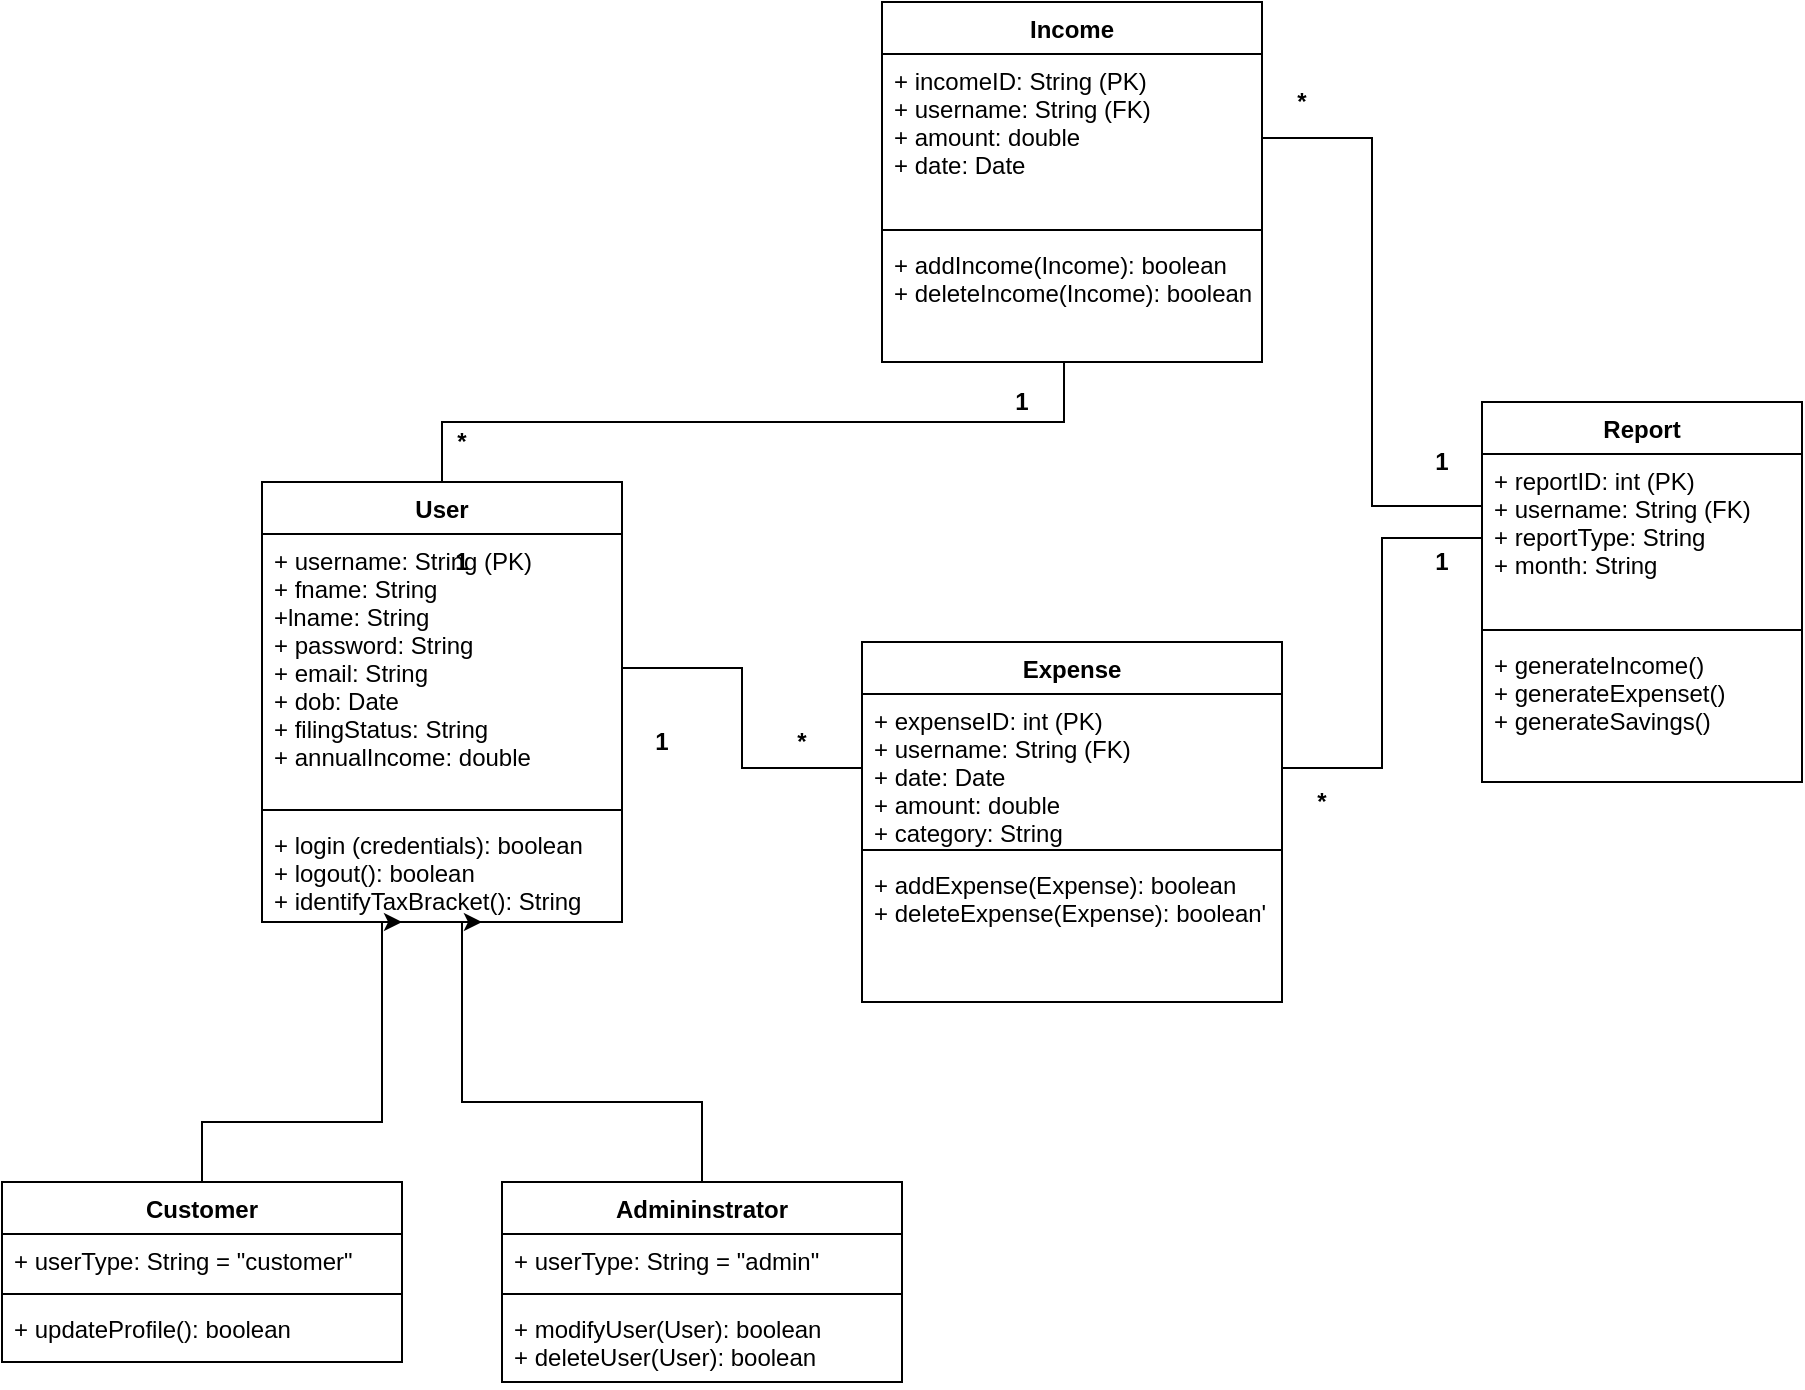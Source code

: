 <mxfile version="14.4.5" type="github">
  <diagram name="Page-1" id="efa7a0a1-bf9b-a30e-e6df-94a7791c09e9">
    <mxGraphModel dx="1422" dy="762" grid="1" gridSize="10" guides="1" tooltips="1" connect="1" arrows="1" fold="1" page="1" pageScale="1" pageWidth="826" pageHeight="1169" background="#ffffff" math="0" shadow="0">
      <root>
        <mxCell id="0" />
        <mxCell id="1" parent="0" />
        <mxCell id="gfM7-F49lEuLRjhy5ONM-160" style="edgeStyle=orthogonalEdgeStyle;rounded=0;orthogonalLoop=1;jettySize=auto;html=1;entryX=0.479;entryY=1;entryDx=0;entryDy=0;entryPerimeter=0;endArrow=none;endFill=0;" edge="1" parent="1" source="gfM7-F49lEuLRjhy5ONM-114" target="gfM7-F49lEuLRjhy5ONM-159">
          <mxGeometry relative="1" as="geometry" />
        </mxCell>
        <mxCell id="gfM7-F49lEuLRjhy5ONM-114" value="User" style="swimlane;fontStyle=1;align=center;verticalAlign=top;childLayout=stackLayout;horizontal=1;startSize=26;horizontalStack=0;resizeParent=1;resizeParentMax=0;resizeLast=0;collapsible=1;marginBottom=0;" vertex="1" parent="1">
          <mxGeometry x="180" y="270" width="180" height="220" as="geometry" />
        </mxCell>
        <mxCell id="gfM7-F49lEuLRjhy5ONM-115" value="+ username: String (PK)&#xa;+ fname: String&#xa;+lname: String&#xa;+ password: String&#xa;+ email: String &#xa;+ dob: Date&#xa;+ filingStatus: String&#xa;+ annualIncome: double&#xa;" style="text;strokeColor=none;fillColor=none;align=left;verticalAlign=top;spacingLeft=4;spacingRight=4;overflow=hidden;rotatable=0;points=[[0,0.5],[1,0.5]];portConstraint=eastwest;" vertex="1" parent="gfM7-F49lEuLRjhy5ONM-114">
          <mxGeometry y="26" width="180" height="134" as="geometry" />
        </mxCell>
        <mxCell id="gfM7-F49lEuLRjhy5ONM-116" value="" style="line;strokeWidth=1;fillColor=none;align=left;verticalAlign=middle;spacingTop=-1;spacingLeft=3;spacingRight=3;rotatable=0;labelPosition=right;points=[];portConstraint=eastwest;" vertex="1" parent="gfM7-F49lEuLRjhy5ONM-114">
          <mxGeometry y="160" width="180" height="8" as="geometry" />
        </mxCell>
        <mxCell id="gfM7-F49lEuLRjhy5ONM-117" value="+ login (credentials): boolean&#xa;+ logout(): boolean&#xa;+ identifyTaxBracket(): String" style="text;strokeColor=none;fillColor=none;align=left;verticalAlign=top;spacingLeft=4;spacingRight=4;overflow=hidden;rotatable=0;points=[[0,0.5],[1,0.5]];portConstraint=eastwest;" vertex="1" parent="gfM7-F49lEuLRjhy5ONM-114">
          <mxGeometry y="168" width="180" height="52" as="geometry" />
        </mxCell>
        <mxCell id="gfM7-F49lEuLRjhy5ONM-143" style="edgeStyle=orthogonalEdgeStyle;rounded=0;orthogonalLoop=1;jettySize=auto;html=1;entryX=0.611;entryY=1;entryDx=0;entryDy=0;entryPerimeter=0;" edge="1" parent="1" source="gfM7-F49lEuLRjhy5ONM-139" target="gfM7-F49lEuLRjhy5ONM-117">
          <mxGeometry relative="1" as="geometry">
            <mxPoint x="280" y="560" as="targetPoint" />
            <Array as="points">
              <mxPoint x="400" y="580" />
              <mxPoint x="280" y="580" />
            </Array>
          </mxGeometry>
        </mxCell>
        <mxCell id="gfM7-F49lEuLRjhy5ONM-139" value="Admininstrator" style="swimlane;fontStyle=1;align=center;verticalAlign=top;childLayout=stackLayout;horizontal=1;startSize=26;horizontalStack=0;resizeParent=1;resizeParentMax=0;resizeLast=0;collapsible=1;marginBottom=0;" vertex="1" parent="1">
          <mxGeometry x="300" y="620" width="200" height="100" as="geometry" />
        </mxCell>
        <mxCell id="gfM7-F49lEuLRjhy5ONM-140" value="+ userType: String = &quot;admin&quot;" style="text;strokeColor=none;fillColor=none;align=left;verticalAlign=top;spacingLeft=4;spacingRight=4;overflow=hidden;rotatable=0;points=[[0,0.5],[1,0.5]];portConstraint=eastwest;" vertex="1" parent="gfM7-F49lEuLRjhy5ONM-139">
          <mxGeometry y="26" width="200" height="26" as="geometry" />
        </mxCell>
        <mxCell id="gfM7-F49lEuLRjhy5ONM-141" value="" style="line;strokeWidth=1;fillColor=none;align=left;verticalAlign=middle;spacingTop=-1;spacingLeft=3;spacingRight=3;rotatable=0;labelPosition=right;points=[];portConstraint=eastwest;" vertex="1" parent="gfM7-F49lEuLRjhy5ONM-139">
          <mxGeometry y="52" width="200" height="8" as="geometry" />
        </mxCell>
        <mxCell id="gfM7-F49lEuLRjhy5ONM-142" value="+ modifyUser(User): boolean&#xa;+ deleteUser(User): boolean" style="text;strokeColor=none;fillColor=none;align=left;verticalAlign=top;spacingLeft=4;spacingRight=4;overflow=hidden;rotatable=0;points=[[0,0.5],[1,0.5]];portConstraint=eastwest;" vertex="1" parent="gfM7-F49lEuLRjhy5ONM-139">
          <mxGeometry y="60" width="200" height="40" as="geometry" />
        </mxCell>
        <mxCell id="gfM7-F49lEuLRjhy5ONM-144" value="Expense&#xa;" style="swimlane;fontStyle=1;align=center;verticalAlign=top;childLayout=stackLayout;horizontal=1;startSize=26;horizontalStack=0;resizeParent=1;resizeParentMax=0;resizeLast=0;collapsible=1;marginBottom=0;" vertex="1" parent="1">
          <mxGeometry x="480" y="350" width="210" height="180" as="geometry" />
        </mxCell>
        <mxCell id="gfM7-F49lEuLRjhy5ONM-145" value="+ expenseID: int (PK)&#xa;+ username: String (FK)&#xa;+ date: Date&#xa;+ amount: double&#xa;+ category: String&#xa;+ reoccurringExpense: boolean&#xa;" style="text;strokeColor=none;fillColor=none;align=left;verticalAlign=top;spacingLeft=4;spacingRight=4;overflow=hidden;rotatable=0;points=[[0,0.5],[1,0.5]];portConstraint=eastwest;" vertex="1" parent="gfM7-F49lEuLRjhy5ONM-144">
          <mxGeometry y="26" width="210" height="74" as="geometry" />
        </mxCell>
        <mxCell id="gfM7-F49lEuLRjhy5ONM-146" value="" style="line;strokeWidth=1;fillColor=none;align=left;verticalAlign=middle;spacingTop=-1;spacingLeft=3;spacingRight=3;rotatable=0;labelPosition=right;points=[];portConstraint=eastwest;" vertex="1" parent="gfM7-F49lEuLRjhy5ONM-144">
          <mxGeometry y="100" width="210" height="8" as="geometry" />
        </mxCell>
        <mxCell id="gfM7-F49lEuLRjhy5ONM-147" value="+ addExpense(Expense): boolean&#xa;+ deleteExpense(Expense): boolean&#39;&#xa;" style="text;strokeColor=none;fillColor=none;align=left;verticalAlign=top;spacingLeft=4;spacingRight=4;overflow=hidden;rotatable=0;points=[[0,0.5],[1,0.5]];portConstraint=eastwest;" vertex="1" parent="gfM7-F49lEuLRjhy5ONM-144">
          <mxGeometry y="108" width="210" height="72" as="geometry" />
        </mxCell>
        <mxCell id="gfM7-F49lEuLRjhy5ONM-152" style="edgeStyle=orthogonalEdgeStyle;rounded=0;orthogonalLoop=1;jettySize=auto;html=1;entryX=0.389;entryY=1;entryDx=0;entryDy=0;entryPerimeter=0;" edge="1" parent="1" source="gfM7-F49lEuLRjhy5ONM-148" target="gfM7-F49lEuLRjhy5ONM-117">
          <mxGeometry relative="1" as="geometry">
            <mxPoint x="240" y="560" as="targetPoint" />
            <Array as="points">
              <mxPoint x="150" y="590" />
              <mxPoint x="240" y="590" />
            </Array>
          </mxGeometry>
        </mxCell>
        <mxCell id="gfM7-F49lEuLRjhy5ONM-148" value="Customer" style="swimlane;fontStyle=1;align=center;verticalAlign=top;childLayout=stackLayout;horizontal=1;startSize=26;horizontalStack=0;resizeParent=1;resizeParentMax=0;resizeLast=0;collapsible=1;marginBottom=0;" vertex="1" parent="1">
          <mxGeometry x="50" y="620" width="200" height="90" as="geometry" />
        </mxCell>
        <mxCell id="gfM7-F49lEuLRjhy5ONM-149" value="+ userType: String = &quot;customer&quot;" style="text;strokeColor=none;fillColor=none;align=left;verticalAlign=top;spacingLeft=4;spacingRight=4;overflow=hidden;rotatable=0;points=[[0,0.5],[1,0.5]];portConstraint=eastwest;" vertex="1" parent="gfM7-F49lEuLRjhy5ONM-148">
          <mxGeometry y="26" width="200" height="26" as="geometry" />
        </mxCell>
        <mxCell id="gfM7-F49lEuLRjhy5ONM-150" value="" style="line;strokeWidth=1;fillColor=none;align=left;verticalAlign=middle;spacingTop=-1;spacingLeft=3;spacingRight=3;rotatable=0;labelPosition=right;points=[];portConstraint=eastwest;" vertex="1" parent="gfM7-F49lEuLRjhy5ONM-148">
          <mxGeometry y="52" width="200" height="8" as="geometry" />
        </mxCell>
        <mxCell id="gfM7-F49lEuLRjhy5ONM-151" value="+ updateProfile(): boolean" style="text;strokeColor=none;fillColor=none;align=left;verticalAlign=top;spacingLeft=4;spacingRight=4;overflow=hidden;rotatable=0;points=[[0,0.5],[1,0.5]];portConstraint=eastwest;" vertex="1" parent="gfM7-F49lEuLRjhy5ONM-148">
          <mxGeometry y="60" width="200" height="30" as="geometry" />
        </mxCell>
        <mxCell id="gfM7-F49lEuLRjhy5ONM-154" value="&lt;b&gt;1&lt;/b&gt;" style="text;html=1;strokeColor=none;fillColor=none;align=center;verticalAlign=middle;whiteSpace=wrap;rounded=0;" vertex="1" parent="1">
          <mxGeometry x="360" y="390" width="40" height="20" as="geometry" />
        </mxCell>
        <mxCell id="gfM7-F49lEuLRjhy5ONM-155" value="&lt;b&gt;*&lt;/b&gt;" style="text;html=1;strokeColor=none;fillColor=none;align=center;verticalAlign=middle;whiteSpace=wrap;rounded=0;" vertex="1" parent="1">
          <mxGeometry x="430" y="390" width="40" height="20" as="geometry" />
        </mxCell>
        <mxCell id="gfM7-F49lEuLRjhy5ONM-156" value="Income" style="swimlane;fontStyle=1;align=center;verticalAlign=top;childLayout=stackLayout;horizontal=1;startSize=26;horizontalStack=0;resizeParent=1;resizeParentMax=0;resizeLast=0;collapsible=1;marginBottom=0;" vertex="1" parent="1">
          <mxGeometry x="490" y="30" width="190" height="180" as="geometry" />
        </mxCell>
        <mxCell id="gfM7-F49lEuLRjhy5ONM-157" value="+ incomeID: String (PK)&#xa;+ username: String (FK)&#xa;+ amount: double&#xa;+ date: Date" style="text;strokeColor=none;fillColor=none;align=left;verticalAlign=top;spacingLeft=4;spacingRight=4;overflow=hidden;rotatable=0;points=[[0,0.5],[1,0.5]];portConstraint=eastwest;" vertex="1" parent="gfM7-F49lEuLRjhy5ONM-156">
          <mxGeometry y="26" width="190" height="84" as="geometry" />
        </mxCell>
        <mxCell id="gfM7-F49lEuLRjhy5ONM-158" value="" style="line;strokeWidth=1;fillColor=none;align=left;verticalAlign=middle;spacingTop=-1;spacingLeft=3;spacingRight=3;rotatable=0;labelPosition=right;points=[];portConstraint=eastwest;" vertex="1" parent="gfM7-F49lEuLRjhy5ONM-156">
          <mxGeometry y="110" width="190" height="8" as="geometry" />
        </mxCell>
        <mxCell id="gfM7-F49lEuLRjhy5ONM-159" value="+ addIncome(Income): boolean&#xa;+ deleteIncome(Income): boolean&#xa;" style="text;strokeColor=none;fillColor=none;align=left;verticalAlign=top;spacingLeft=4;spacingRight=4;overflow=hidden;rotatable=0;points=[[0,0.5],[1,0.5]];portConstraint=eastwest;" vertex="1" parent="gfM7-F49lEuLRjhy5ONM-156">
          <mxGeometry y="118" width="190" height="62" as="geometry" />
        </mxCell>
        <mxCell id="gfM7-F49lEuLRjhy5ONM-162" value="&lt;b&gt;1&lt;/b&gt;" style="text;html=1;strokeColor=none;fillColor=none;align=center;verticalAlign=middle;whiteSpace=wrap;rounded=0;" vertex="1" parent="1">
          <mxGeometry x="260" y="300" width="40" height="20" as="geometry" />
        </mxCell>
        <mxCell id="gfM7-F49lEuLRjhy5ONM-163" value="&lt;b&gt;*&lt;/b&gt;" style="text;html=1;strokeColor=none;fillColor=none;align=center;verticalAlign=middle;whiteSpace=wrap;rounded=0;" vertex="1" parent="1">
          <mxGeometry x="260" y="240" width="40" height="20" as="geometry" />
        </mxCell>
        <mxCell id="gfM7-F49lEuLRjhy5ONM-164" value="Report" style="swimlane;fontStyle=1;align=center;verticalAlign=top;childLayout=stackLayout;horizontal=1;startSize=26;horizontalStack=0;resizeParent=1;resizeParentMax=0;resizeLast=0;collapsible=1;marginBottom=0;" vertex="1" parent="1">
          <mxGeometry x="790" y="230" width="160" height="190" as="geometry" />
        </mxCell>
        <mxCell id="gfM7-F49lEuLRjhy5ONM-165" value="+ reportID: int (PK)&#xa;+ username: String (FK)&#xa;+ reportType: String&#xa;+ month: String" style="text;strokeColor=none;fillColor=none;align=left;verticalAlign=top;spacingLeft=4;spacingRight=4;overflow=hidden;rotatable=0;points=[[0,0.5],[1,0.5]];portConstraint=eastwest;" vertex="1" parent="gfM7-F49lEuLRjhy5ONM-164">
          <mxGeometry y="26" width="160" height="84" as="geometry" />
        </mxCell>
        <mxCell id="gfM7-F49lEuLRjhy5ONM-166" value="" style="line;strokeWidth=1;fillColor=none;align=left;verticalAlign=middle;spacingTop=-1;spacingLeft=3;spacingRight=3;rotatable=0;labelPosition=right;points=[];portConstraint=eastwest;" vertex="1" parent="gfM7-F49lEuLRjhy5ONM-164">
          <mxGeometry y="110" width="160" height="8" as="geometry" />
        </mxCell>
        <mxCell id="gfM7-F49lEuLRjhy5ONM-167" value="+ generateIncome()&#xa;+ generateExpenset()&#xa;+ generateSavings()" style="text;strokeColor=none;fillColor=none;align=left;verticalAlign=top;spacingLeft=4;spacingRight=4;overflow=hidden;rotatable=0;points=[[0,0.5],[1,0.5]];portConstraint=eastwest;" vertex="1" parent="gfM7-F49lEuLRjhy5ONM-164">
          <mxGeometry y="118" width="160" height="72" as="geometry" />
        </mxCell>
        <mxCell id="gfM7-F49lEuLRjhy5ONM-170" style="edgeStyle=orthogonalEdgeStyle;rounded=0;orthogonalLoop=1;jettySize=auto;html=1;entryX=0;entryY=0.5;entryDx=0;entryDy=0;endArrow=none;endFill=0;" edge="1" parent="1" source="gfM7-F49lEuLRjhy5ONM-115" target="gfM7-F49lEuLRjhy5ONM-145">
          <mxGeometry relative="1" as="geometry" />
        </mxCell>
        <mxCell id="gfM7-F49lEuLRjhy5ONM-172" value="&lt;b&gt;*&lt;/b&gt;" style="text;html=1;strokeColor=none;fillColor=none;align=center;verticalAlign=middle;whiteSpace=wrap;rounded=0;" vertex="1" parent="1">
          <mxGeometry x="690" y="420" width="40" height="20" as="geometry" />
        </mxCell>
        <mxCell id="gfM7-F49lEuLRjhy5ONM-173" value="&lt;b&gt;*&lt;/b&gt;" style="text;html=1;strokeColor=none;fillColor=none;align=center;verticalAlign=middle;whiteSpace=wrap;rounded=0;" vertex="1" parent="1">
          <mxGeometry x="680" y="70" width="40" height="20" as="geometry" />
        </mxCell>
        <mxCell id="gfM7-F49lEuLRjhy5ONM-174" value="&lt;b&gt;1&lt;/b&gt;" style="text;html=1;strokeColor=none;fillColor=none;align=center;verticalAlign=middle;whiteSpace=wrap;rounded=0;" vertex="1" parent="1">
          <mxGeometry x="750" y="250" width="40" height="20" as="geometry" />
        </mxCell>
        <mxCell id="gfM7-F49lEuLRjhy5ONM-175" value="&lt;b&gt;1&lt;/b&gt;" style="text;html=1;strokeColor=none;fillColor=none;align=center;verticalAlign=middle;whiteSpace=wrap;rounded=0;" vertex="1" parent="1">
          <mxGeometry x="540" y="220" width="40" height="20" as="geometry" />
        </mxCell>
        <mxCell id="gfM7-F49lEuLRjhy5ONM-180" style="edgeStyle=orthogonalEdgeStyle;rounded=0;orthogonalLoop=1;jettySize=auto;html=1;entryX=0;entryY=0.31;entryDx=0;entryDy=0;entryPerimeter=0;endArrow=none;endFill=0;" edge="1" parent="1" source="gfM7-F49lEuLRjhy5ONM-157" target="gfM7-F49lEuLRjhy5ONM-165">
          <mxGeometry relative="1" as="geometry" />
        </mxCell>
        <mxCell id="gfM7-F49lEuLRjhy5ONM-181" style="edgeStyle=orthogonalEdgeStyle;rounded=0;orthogonalLoop=1;jettySize=auto;html=1;endArrow=none;endFill=0;" edge="1" parent="1" source="gfM7-F49lEuLRjhy5ONM-145" target="gfM7-F49lEuLRjhy5ONM-165">
          <mxGeometry relative="1" as="geometry" />
        </mxCell>
        <mxCell id="gfM7-F49lEuLRjhy5ONM-182" value="&lt;b&gt;1&lt;/b&gt;" style="text;html=1;strokeColor=none;fillColor=none;align=center;verticalAlign=middle;whiteSpace=wrap;rounded=0;" vertex="1" parent="1">
          <mxGeometry x="750" y="300" width="40" height="20" as="geometry" />
        </mxCell>
      </root>
    </mxGraphModel>
  </diagram>
</mxfile>

